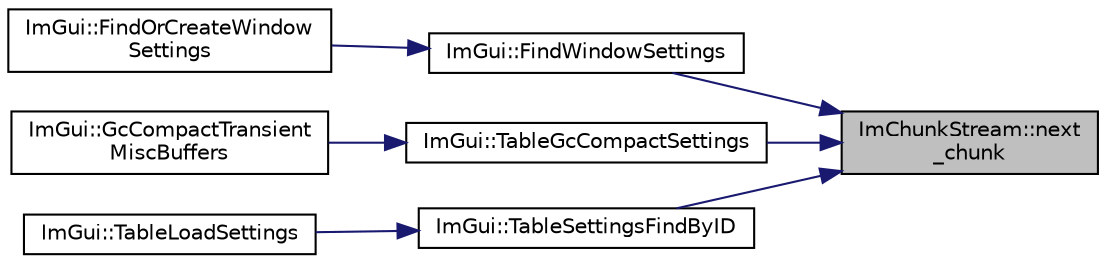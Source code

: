 digraph "ImChunkStream::next_chunk"
{
 // LATEX_PDF_SIZE
  edge [fontname="Helvetica",fontsize="10",labelfontname="Helvetica",labelfontsize="10"];
  node [fontname="Helvetica",fontsize="10",shape=record];
  rankdir="RL";
  Node1 [label="ImChunkStream::next\l_chunk",height=0.2,width=0.4,color="black", fillcolor="grey75", style="filled", fontcolor="black",tooltip=" "];
  Node1 -> Node2 [dir="back",color="midnightblue",fontsize="10",style="solid"];
  Node2 [label="ImGui::FindWindowSettings",height=0.2,width=0.4,color="black", fillcolor="white", style="filled",URL="$namespace_im_gui.html#a9920e3b99972583f7fed0357b64a3fb2",tooltip=" "];
  Node2 -> Node3 [dir="back",color="midnightblue",fontsize="10",style="solid"];
  Node3 [label="ImGui::FindOrCreateWindow\lSettings",height=0.2,width=0.4,color="black", fillcolor="white", style="filled",URL="$namespace_im_gui.html#ac2b283d79ae40a2ff00247898b8cc33b",tooltip=" "];
  Node1 -> Node4 [dir="back",color="midnightblue",fontsize="10",style="solid"];
  Node4 [label="ImGui::TableGcCompactSettings",height=0.2,width=0.4,color="black", fillcolor="white", style="filled",URL="$namespace_im_gui.html#a4e0c06857053c7c3fbde16b8fd5bee17",tooltip=" "];
  Node4 -> Node5 [dir="back",color="midnightblue",fontsize="10",style="solid"];
  Node5 [label="ImGui::GcCompactTransient\lMiscBuffers",height=0.2,width=0.4,color="black", fillcolor="white", style="filled",URL="$namespace_im_gui.html#aab0d052a1581fddc1cc2d9d981f487c0",tooltip=" "];
  Node1 -> Node6 [dir="back",color="midnightblue",fontsize="10",style="solid"];
  Node6 [label="ImGui::TableSettingsFindByID",height=0.2,width=0.4,color="black", fillcolor="white", style="filled",URL="$namespace_im_gui.html#a8884e5118f923137c19aee0d84a438c9",tooltip=" "];
  Node6 -> Node7 [dir="back",color="midnightblue",fontsize="10",style="solid"];
  Node7 [label="ImGui::TableLoadSettings",height=0.2,width=0.4,color="black", fillcolor="white", style="filled",URL="$namespace_im_gui.html#a9dbe18a196cc7e70f84cecfcb3b45c1b",tooltip=" "];
}
